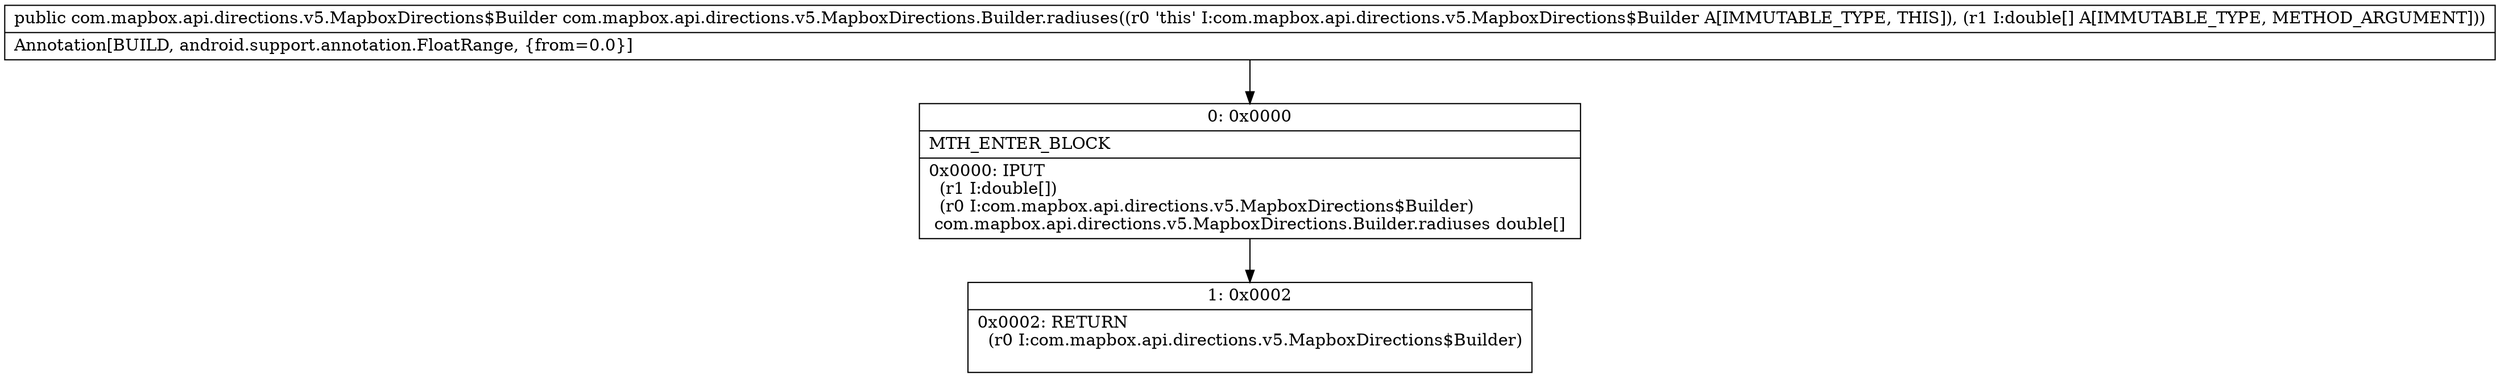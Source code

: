 digraph "CFG forcom.mapbox.api.directions.v5.MapboxDirections.Builder.radiuses([D)Lcom\/mapbox\/api\/directions\/v5\/MapboxDirections$Builder;" {
Node_0 [shape=record,label="{0\:\ 0x0000|MTH_ENTER_BLOCK\l|0x0000: IPUT  \l  (r1 I:double[])\l  (r0 I:com.mapbox.api.directions.v5.MapboxDirections$Builder)\l com.mapbox.api.directions.v5.MapboxDirections.Builder.radiuses double[] \l}"];
Node_1 [shape=record,label="{1\:\ 0x0002|0x0002: RETURN  \l  (r0 I:com.mapbox.api.directions.v5.MapboxDirections$Builder)\l \l}"];
MethodNode[shape=record,label="{public com.mapbox.api.directions.v5.MapboxDirections$Builder com.mapbox.api.directions.v5.MapboxDirections.Builder.radiuses((r0 'this' I:com.mapbox.api.directions.v5.MapboxDirections$Builder A[IMMUTABLE_TYPE, THIS]), (r1 I:double[] A[IMMUTABLE_TYPE, METHOD_ARGUMENT]))  | Annotation[BUILD, android.support.annotation.FloatRange, \{from=0.0\}]\l}"];
MethodNode -> Node_0;
Node_0 -> Node_1;
}

